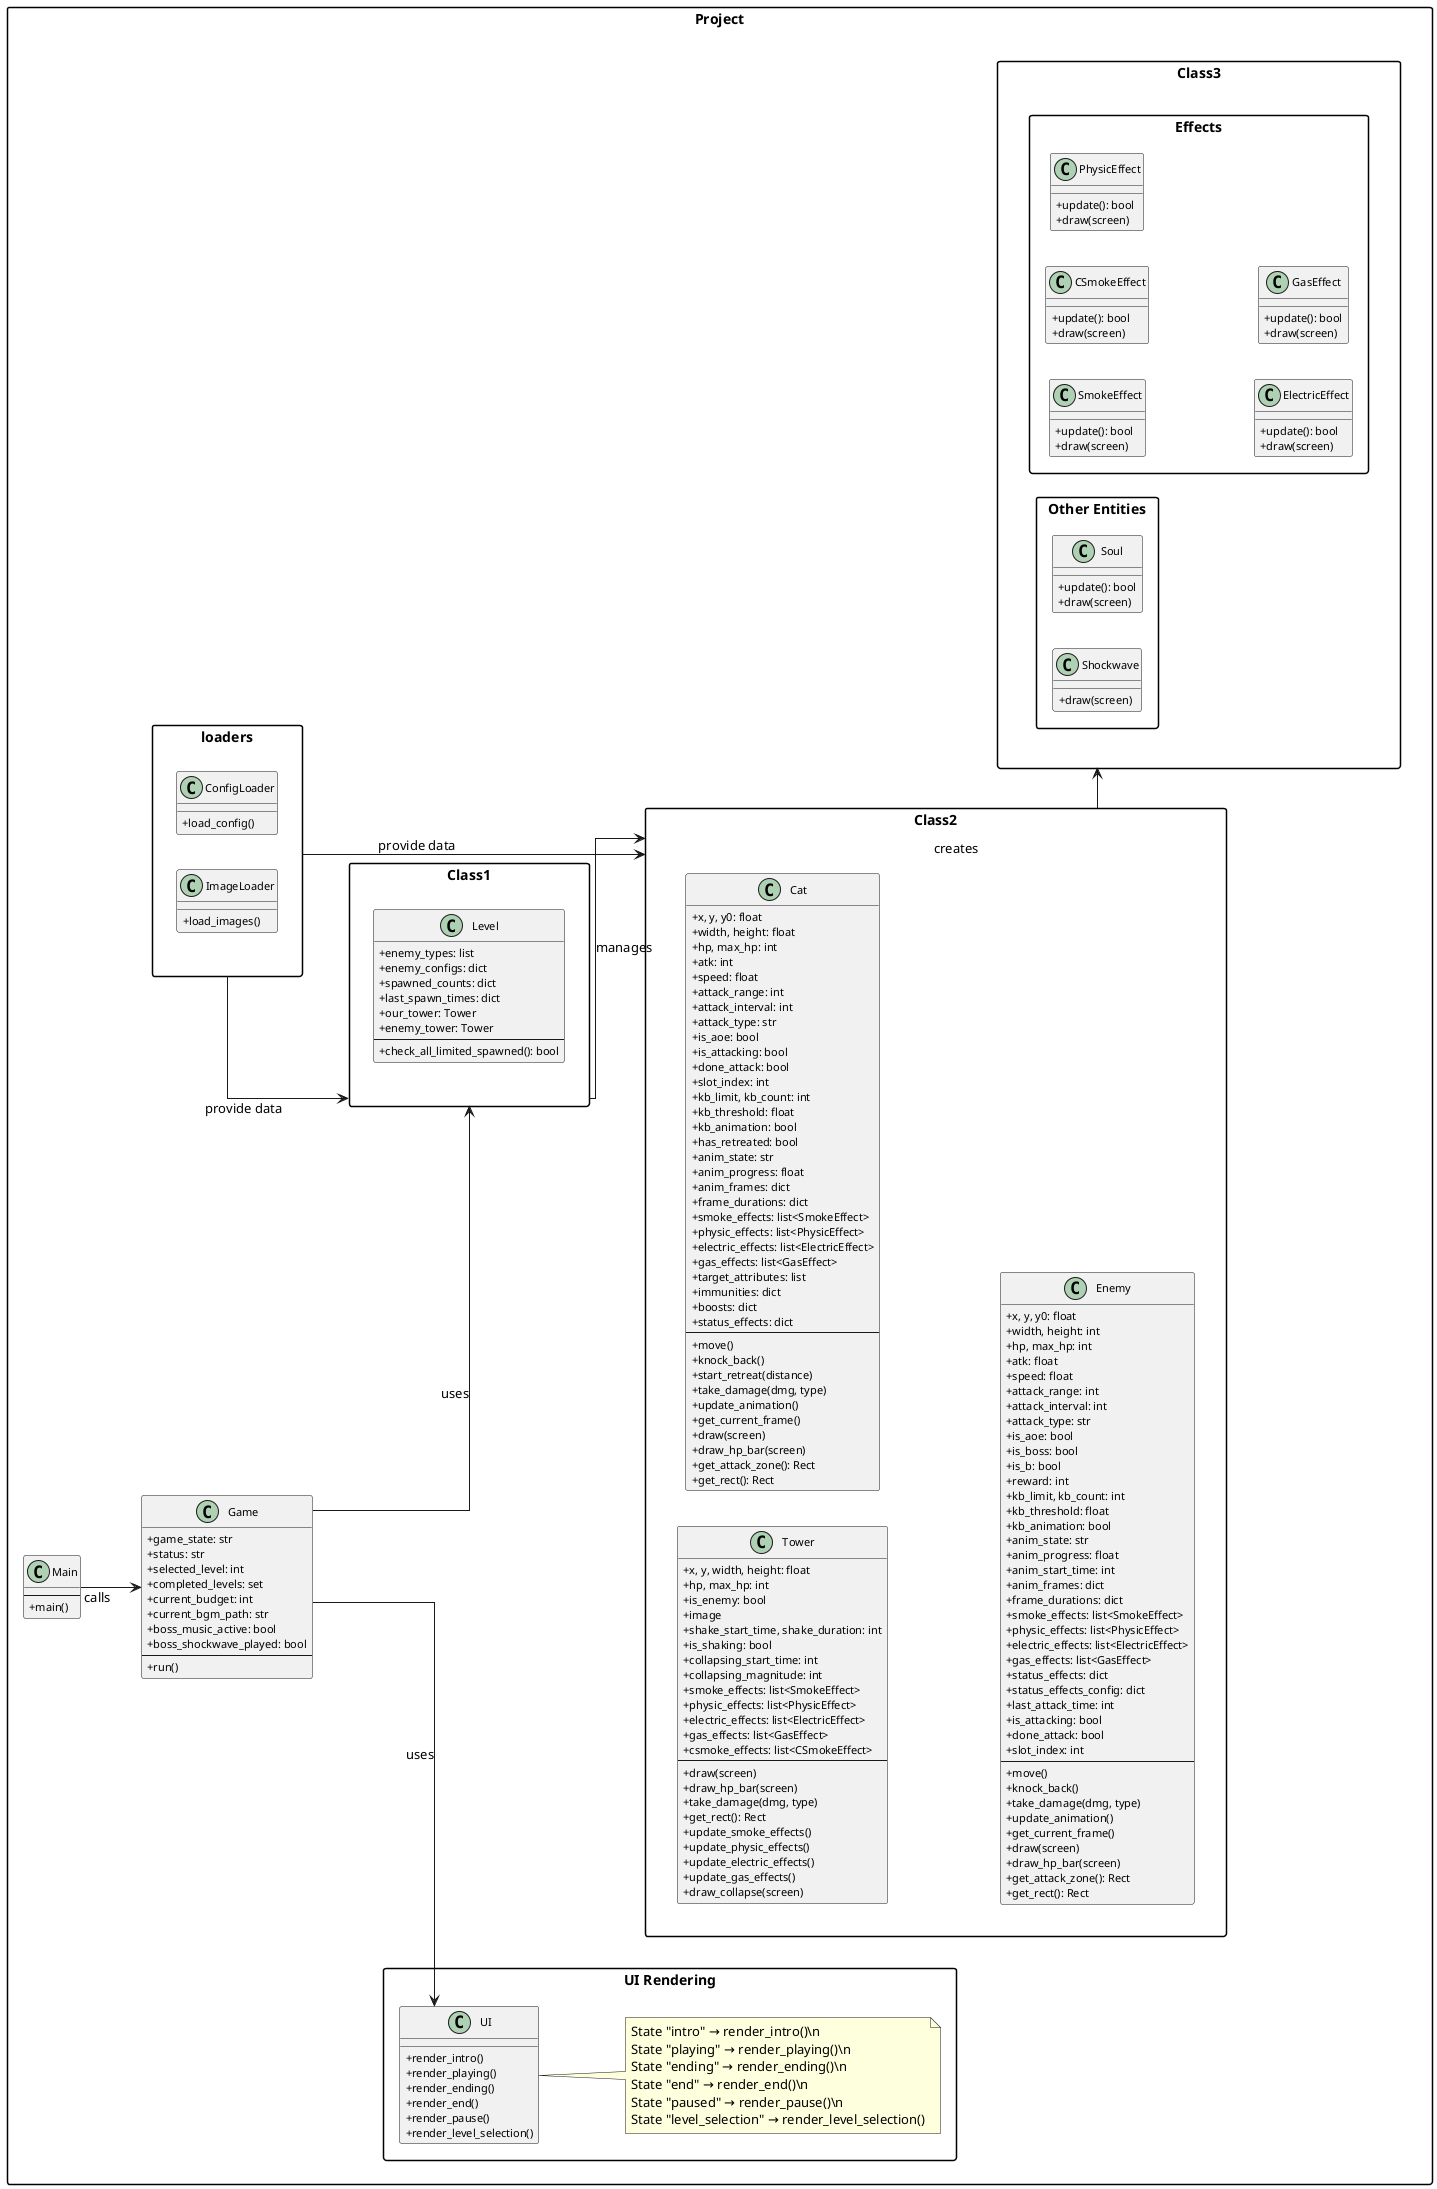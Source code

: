 @startuml
left to right direction
skinparam linetype ortho
skinparam packageStyle rectangle
skinparam classAttributeIconSize 0
skinparam classFontSize 12
skinparam classAttributeFontSize 11

package "Project" {
    class Main {
        --
        +main()
    }
    class Game {
        +game_state: str
        +status: str
        +selected_level: int
        +completed_levels: set
        +current_budget: int
        +current_bgm_path: str
        +boss_music_active: bool
        +boss_shockwave_played: bool
        --
        +run()
    }
    package "Class1" {
        class Level {
        +enemy_types: list
        +enemy_configs: dict
        +spawned_counts: dict
        +last_spawn_times: dict
        +our_tower: Tower
        +enemy_tower: Tower
        --
        +check_all_limited_spawned(): bool
    }
    }
    

    
package "Class2" {
    together {
        class Tower {
        +x, y, width, height: float
        +hp, max_hp: int
        +is_enemy: bool
        +image
        +shake_start_time, shake_duration: int
        +is_shaking: bool
        +collapsing_start_time: int
        +collapsing_magnitude: int
        +smoke_effects: list<SmokeEffect>
        +physic_effects: list<PhysicEffect>
        +electric_effects: list<ElectricEffect>
        +gas_effects: list<GasEffect>
        +csmoke_effects: list<CSmokeEffect>
        --
        +draw(screen)
        +draw_hp_bar(screen)
        +take_damage(dmg, type)
        +get_rect(): Rect
        +update_smoke_effects()
        +update_physic_effects()
        +update_electric_effects()
        +update_gas_effects()
        +draw_collapse(screen)
    }
        class Cat {
            +x, y, y0: float
            +width, height: float
            +hp, max_hp: int
            +atk: int
            +speed: float
            +attack_range: int
            +attack_interval: int
            +attack_type: str
            +is_aoe: bool
            +is_attacking: bool
            +done_attack: bool
            +slot_index: int
            +kb_limit, kb_count: int
            +kb_threshold: float
            +kb_animation: bool
            +has_retreated: bool
            +anim_state: str
            +anim_progress: float
            +anim_frames: dict
            +frame_durations: dict
            +smoke_effects: list<SmokeEffect>
            +physic_effects: list<PhysicEffect>
            +electric_effects: list<ElectricEffect>
            +gas_effects: list<GasEffect>
            +target_attributes: list
            +immunities: dict
            +boosts: dict
            +status_effects: dict
            --
            +move()
            +knock_back()
            +start_retreat(distance)
            +take_damage(dmg, type)
            +update_animation()
            +get_current_frame()
            +draw(screen)
            +draw_hp_bar(screen)
            +get_attack_zone(): Rect
            +get_rect(): Rect
        }

        class Enemy {
            +x, y, y0: float
            +width, height: int
            +hp, max_hp: int
            +atk: float
            +speed: float
            +attack_range: int
            +attack_interval: int
            +attack_type: str
            +is_aoe: bool
            +is_boss: bool
            +is_b: bool
            +reward: int
            +kb_limit, kb_count: int
            +kb_threshold: float
            +kb_animation: bool
            +anim_state: str
            +anim_progress: float
            +anim_start_time: int
            +anim_frames: dict
            +frame_durations: dict
            +smoke_effects: list<SmokeEffect>
            +physic_effects: list<PhysicEffect>
            +electric_effects: list<ElectricEffect>
            +gas_effects: list<GasEffect>
            +status_effects: dict
            +status_effects_config: dict
            +last_attack_time: int
            +is_attacking: bool
            +done_attack: bool
            +slot_index: int
            --
            +move()
            +knock_back()
            +take_damage(dmg, type)
            +update_animation()
            +get_current_frame()
            +draw(screen)
            +draw_hp_bar(screen)
            +get_attack_zone(): Rect
            +get_rect(): Rect
        }
    }
}
package "Class3" {
    package "Effects" {
    class SmokeEffect {
        +update(): bool
        +draw(screen)
    }
    class CSmokeEffect {
        +update(): bool
        +draw(screen)
    }
    class PhysicEffect {
        +update(): bool
        +draw(screen)
    }
    class ElectricEffect {
        +update(): bool
        +draw(screen)
    }
    class GasEffect {
        +update(): bool
        +draw(screen)
    }
}

package "Other Entities" {
    class Soul {
        +update(): bool
        +draw(screen)
    }

    class Shockwave {
        +draw(screen)
    }
}
}


package "UI Rendering" {
    class UI {
        +render_intro()
        +render_playing()
        +render_ending()
        +render_end()
        +render_pause()
        +render_level_selection()
    }

    note right of UI
    State "intro" → render_intro()\n
    State "playing" → render_playing()\n
    State "ending" → render_ending()\n
    State "end" → render_end()\n
    State "paused" → render_pause()\n
    State "level_selection" → render_level_selection()
    end note
}
    package loaders {
    class ConfigLoader {
        +load_config()
    }

    class ImageLoader {
        +load_images()
    }
}


}





'=============================
' Relations
'=============================
Game --> Class1 : uses
Class1 --> Class2 : manages

Main --> Game : calls

Game --> UI : uses

loaders --> Class2 : provide data
loaders --> Class1 : provide data

Class2 --> Class3 : creates


@enduml